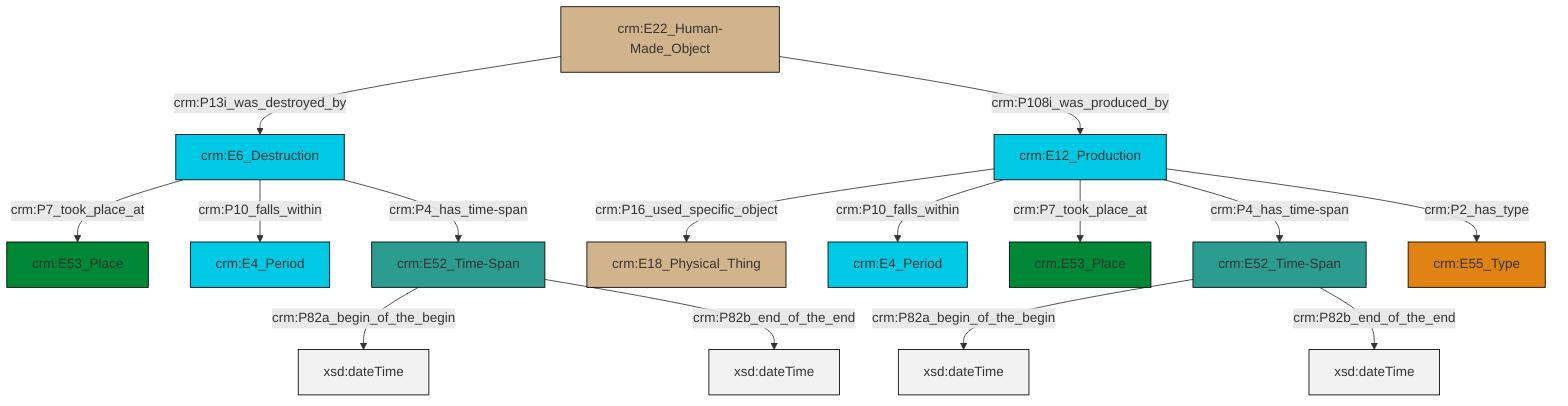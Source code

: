 graph TD
classDef Literal fill:#f2f2f2,stroke:#000000;
classDef CRM_Entity fill:#FFFFFF,stroke:#000000;
classDef Temporal_Entity fill:#00C9E6, stroke:#000000;
classDef Type fill:#E18312, stroke:#000000;
classDef Time-Span fill:#2C9C91, stroke:#000000;
classDef Appellation fill:#FFEB7F, stroke:#000000;
classDef Place fill:#008836, stroke:#000000;
classDef Persistent_Item fill:#B266B2, stroke:#000000;
classDef Conceptual_Object fill:#FFD700, stroke:#000000;
classDef Physical_Thing fill:#D2B48C, stroke:#000000;
classDef Actor fill:#f58aad, stroke:#000000;
classDef PC_Classes fill:#4ce600, stroke:#000000;
classDef Multi fill:#cccccc,stroke:#000000;

2["crm:E52_Time-Span"]:::Time-Span -->|crm:P82a_begin_of_the_begin| 3[xsd:dateTime]:::Literal
2["crm:E52_Time-Span"]:::Time-Span -->|crm:P82b_end_of_the_end| 6[xsd:dateTime]:::Literal
9["crm:E12_Production"]:::Temporal_Entity -->|crm:P16_used_specific_object| 4["crm:E18_Physical_Thing"]:::Physical_Thing
7["crm:E52_Time-Span"]:::Time-Span -->|crm:P82a_begin_of_the_begin| 10[xsd:dateTime]:::Literal
7["crm:E52_Time-Span"]:::Time-Span -->|crm:P82b_end_of_the_end| 13[xsd:dateTime]:::Literal
17["crm:E6_Destruction"]:::Temporal_Entity -->|crm:P7_took_place_at| 18["crm:E53_Place"]:::Place
17["crm:E6_Destruction"]:::Temporal_Entity -->|crm:P10_falls_within| 15["crm:E4_Period"]:::Temporal_Entity
9["crm:E12_Production"]:::Temporal_Entity -->|crm:P10_falls_within| 20["crm:E4_Period"]:::Temporal_Entity
17["crm:E6_Destruction"]:::Temporal_Entity -->|crm:P4_has_time-span| 2["crm:E52_Time-Span"]:::Time-Span
9["crm:E12_Production"]:::Temporal_Entity -->|crm:P7_took_place_at| 22["crm:E53_Place"]:::Place
11["crm:E22_Human-Made_Object"]:::Physical_Thing -->|crm:P13i_was_destroyed_by| 17["crm:E6_Destruction"]:::Temporal_Entity
9["crm:E12_Production"]:::Temporal_Entity -->|crm:P4_has_time-span| 7["crm:E52_Time-Span"]:::Time-Span
11["crm:E22_Human-Made_Object"]:::Physical_Thing -->|crm:P108i_was_produced_by| 9["crm:E12_Production"]:::Temporal_Entity
9["crm:E12_Production"]:::Temporal_Entity -->|crm:P2_has_type| 0["crm:E55_Type"]:::Type